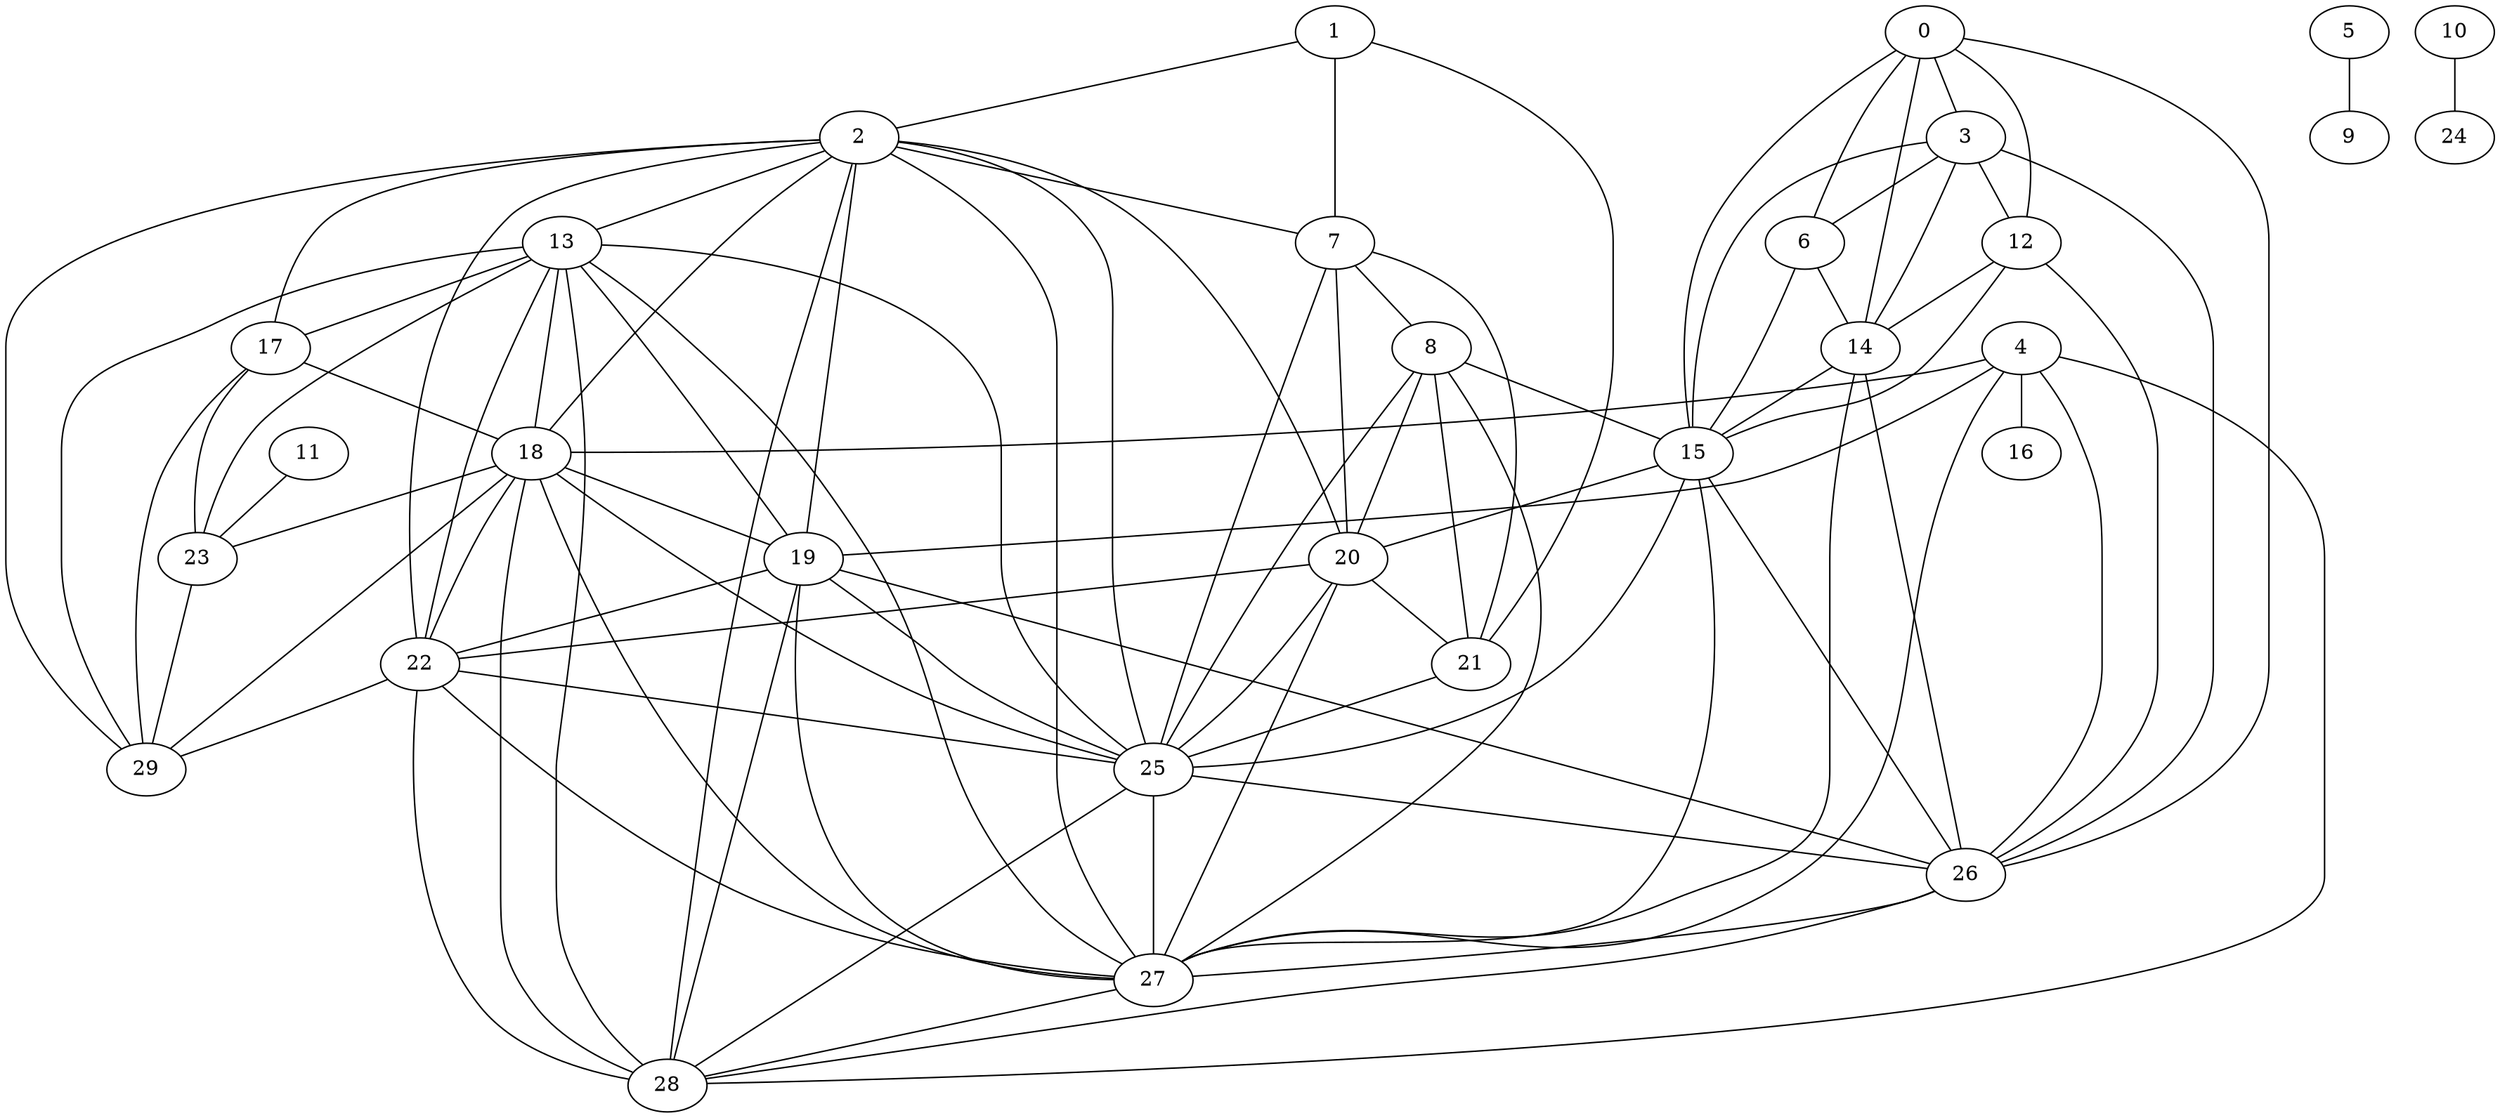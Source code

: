 graph {
	0 [label=0]
	1 [label=1]
	2 [label=2]
	3 [label=3]
	4 [label=4]
	5 [label=5]
	6 [label=6]
	7 [label=7]
	8 [label=8]
	9 [label=9]
	10 [label=10]
	11 [label=11]
	12 [label=12]
	13 [label=13]
	14 [label=14]
	15 [label=15]
	16 [label=16]
	17 [label=17]
	18 [label=18]
	19 [label=19]
	20 [label=20]
	21 [label=21]
	22 [label=22]
	23 [label=23]
	24 [label=24]
	25 [label=25]
	26 [label=26]
	27 [label=27]
	28 [label=28]
	29 [label=29]
	0 -- 3
	0 -- 6
	0 -- 12
	0 -- 14
	0 -- 15
	0 -- 26
	1 -- 2
	1 -- 7
	1 -- 21
	2 -- 7
	2 -- 13
	2 -- 17
	2 -- 18
	2 -- 19
	2 -- 20
	2 -- 22
	2 -- 25
	2 -- 27
	2 -- 28
	2 -- 29
	3 -- 6
	3 -- 12
	3 -- 14
	3 -- 15
	3 -- 26
	4 -- 16
	4 -- 18
	4 -- 19
	4 -- 26
	4 -- 27
	4 -- 28
	5 -- 9
	6 -- 14
	6 -- 15
	7 -- 8
	7 -- 20
	7 -- 21
	7 -- 25
	8 -- 15
	8 -- 20
	8 -- 21
	8 -- 25
	8 -- 27
	10 -- 24
	11 -- 23
	12 -- 14
	12 -- 15
	12 -- 26
	13 -- 17
	13 -- 18
	13 -- 19
	13 -- 22
	13 -- 23
	13 -- 25
	13 -- 27
	13 -- 28
	13 -- 29
	14 -- 15
	14 -- 26
	14 -- 27
	15 -- 20
	15 -- 25
	15 -- 26
	15 -- 27
	17 -- 18
	17 -- 23
	17 -- 29
	18 -- 19
	18 -- 22
	18 -- 23
	18 -- 25
	18 -- 27
	18 -- 28
	18 -- 29
	19 -- 22
	19 -- 25
	19 -- 26
	19 -- 27
	19 -- 28
	20 -- 21
	20 -- 22
	20 -- 25
	20 -- 27
	21 -- 25
	22 -- 25
	22 -- 27
	22 -- 28
	22 -- 29
	23 -- 29
	25 -- 26
	25 -- 27
	25 -- 28
	26 -- 27
	26 -- 28
	27 -- 28
}
